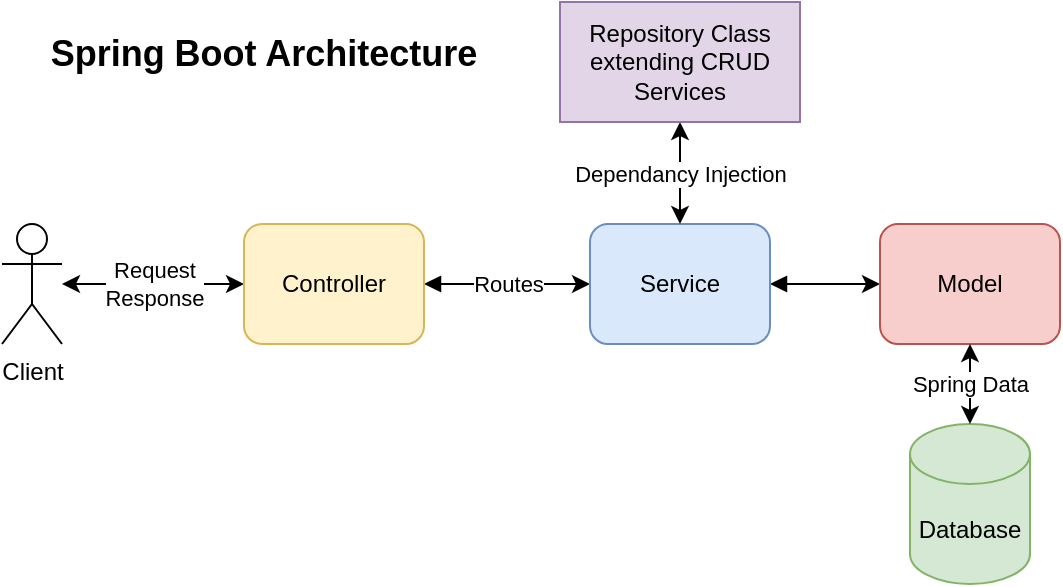 <mxfile version="22.1.16" type="device">
  <diagram name="Page-1" id="8euxYXCEOD96NP3HBT1a">
    <mxGraphModel dx="780" dy="496" grid="1" gridSize="10" guides="1" tooltips="1" connect="1" arrows="1" fold="1" page="1" pageScale="1" pageWidth="850" pageHeight="1100" math="0" shadow="0">
      <root>
        <mxCell id="0" />
        <mxCell id="1" parent="0" />
        <mxCell id="R3dYuuVuz6c_IN5nt5CH-8" value="Request&lt;br&gt;Response" style="edgeStyle=orthogonalEdgeStyle;rounded=0;orthogonalLoop=1;jettySize=auto;html=1;entryX=0;entryY=0.5;entryDx=0;entryDy=0;startArrow=classic;startFill=1;" edge="1" parent="1" source="R3dYuuVuz6c_IN5nt5CH-1" target="R3dYuuVuz6c_IN5nt5CH-2">
          <mxGeometry relative="1" as="geometry" />
        </mxCell>
        <mxCell id="R3dYuuVuz6c_IN5nt5CH-1" value="Client" style="shape=umlActor;verticalLabelPosition=bottom;verticalAlign=top;html=1;outlineConnect=0;" vertex="1" parent="1">
          <mxGeometry x="79" y="190" width="30" height="60" as="geometry" />
        </mxCell>
        <mxCell id="R3dYuuVuz6c_IN5nt5CH-9" value="Routes" style="edgeStyle=orthogonalEdgeStyle;rounded=0;orthogonalLoop=1;jettySize=auto;html=1;entryX=0;entryY=0.5;entryDx=0;entryDy=0;startArrow=block;startFill=1;" edge="1" parent="1" source="R3dYuuVuz6c_IN5nt5CH-2" target="R3dYuuVuz6c_IN5nt5CH-3">
          <mxGeometry relative="1" as="geometry" />
        </mxCell>
        <mxCell id="R3dYuuVuz6c_IN5nt5CH-2" value="Controller" style="rounded=1;whiteSpace=wrap;html=1;fillColor=#fff2cc;strokeColor=#d6b656;" vertex="1" parent="1">
          <mxGeometry x="200" y="190" width="90" height="60" as="geometry" />
        </mxCell>
        <mxCell id="R3dYuuVuz6c_IN5nt5CH-10" style="edgeStyle=orthogonalEdgeStyle;rounded=0;orthogonalLoop=1;jettySize=auto;html=1;entryX=0;entryY=0.5;entryDx=0;entryDy=0;startArrow=block;startFill=1;" edge="1" parent="1" source="R3dYuuVuz6c_IN5nt5CH-3" target="R3dYuuVuz6c_IN5nt5CH-4">
          <mxGeometry relative="1" as="geometry" />
        </mxCell>
        <mxCell id="R3dYuuVuz6c_IN5nt5CH-3" value="Service" style="rounded=1;whiteSpace=wrap;html=1;fillColor=#dae8fc;strokeColor=#6c8ebf;" vertex="1" parent="1">
          <mxGeometry x="373" y="190" width="90" height="60" as="geometry" />
        </mxCell>
        <mxCell id="R3dYuuVuz6c_IN5nt5CH-4" value="Model" style="rounded=1;whiteSpace=wrap;html=1;fillColor=#f8cecc;strokeColor=#b85450;" vertex="1" parent="1">
          <mxGeometry x="518" y="190" width="90" height="60" as="geometry" />
        </mxCell>
        <mxCell id="R3dYuuVuz6c_IN5nt5CH-5" value="Database" style="shape=cylinder3;whiteSpace=wrap;html=1;boundedLbl=1;backgroundOutline=1;size=15;fillColor=#d5e8d4;strokeColor=#82b366;" vertex="1" parent="1">
          <mxGeometry x="533" y="290" width="60" height="80" as="geometry" />
        </mxCell>
        <mxCell id="R3dYuuVuz6c_IN5nt5CH-7" value="Dependancy Injection" style="edgeStyle=orthogonalEdgeStyle;rounded=0;orthogonalLoop=1;jettySize=auto;html=1;entryX=0.5;entryY=0;entryDx=0;entryDy=0;startArrow=classic;startFill=1;" edge="1" parent="1" source="R3dYuuVuz6c_IN5nt5CH-6" target="R3dYuuVuz6c_IN5nt5CH-3">
          <mxGeometry relative="1" as="geometry" />
        </mxCell>
        <mxCell id="R3dYuuVuz6c_IN5nt5CH-6" value="Repository Class extending CRUD Services" style="rounded=0;whiteSpace=wrap;html=1;fillColor=#e1d5e7;strokeColor=#9673a6;" vertex="1" parent="1">
          <mxGeometry x="358" y="79" width="120" height="60" as="geometry" />
        </mxCell>
        <mxCell id="R3dYuuVuz6c_IN5nt5CH-11" value="Spring Data" style="edgeStyle=orthogonalEdgeStyle;rounded=0;orthogonalLoop=1;jettySize=auto;html=1;entryX=0.5;entryY=0;entryDx=0;entryDy=0;entryPerimeter=0;startArrow=classic;startFill=1;" edge="1" parent="1" source="R3dYuuVuz6c_IN5nt5CH-4" target="R3dYuuVuz6c_IN5nt5CH-5">
          <mxGeometry relative="1" as="geometry" />
        </mxCell>
        <mxCell id="R3dYuuVuz6c_IN5nt5CH-12" value="Spring Boot Architecture" style="text;html=1;strokeColor=none;fillColor=none;align=center;verticalAlign=middle;whiteSpace=wrap;rounded=0;fontStyle=1;fontSize=18;" vertex="1" parent="1">
          <mxGeometry x="100" y="90" width="220" height="30" as="geometry" />
        </mxCell>
      </root>
    </mxGraphModel>
  </diagram>
</mxfile>
